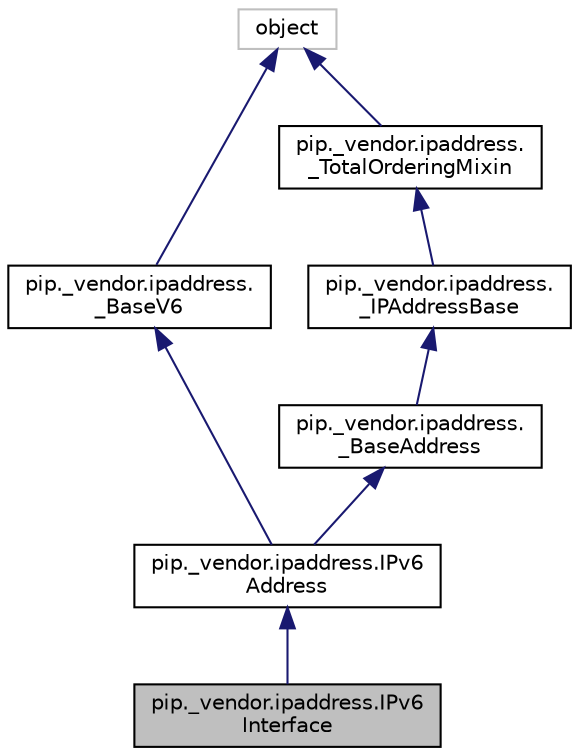 digraph "pip._vendor.ipaddress.IPv6Interface"
{
  edge [fontname="Helvetica",fontsize="10",labelfontname="Helvetica",labelfontsize="10"];
  node [fontname="Helvetica",fontsize="10",shape=record];
  Node7 [label="pip._vendor.ipaddress.IPv6\lInterface",height=0.2,width=0.4,color="black", fillcolor="grey75", style="filled", fontcolor="black"];
  Node8 -> Node7 [dir="back",color="midnightblue",fontsize="10",style="solid",fontname="Helvetica"];
  Node8 [label="pip._vendor.ipaddress.IPv6\lAddress",height=0.2,width=0.4,color="black", fillcolor="white", style="filled",URL="$classpip_1_1__vendor_1_1ipaddress_1_1_i_pv6_address.html"];
  Node9 -> Node8 [dir="back",color="midnightblue",fontsize="10",style="solid",fontname="Helvetica"];
  Node9 [label="pip._vendor.ipaddress.\l_BaseV6",height=0.2,width=0.4,color="black", fillcolor="white", style="filled",URL="$classpip_1_1__vendor_1_1ipaddress_1_1___base_v6.html"];
  Node10 -> Node9 [dir="back",color="midnightblue",fontsize="10",style="solid",fontname="Helvetica"];
  Node10 [label="object",height=0.2,width=0.4,color="grey75", fillcolor="white", style="filled"];
  Node11 -> Node8 [dir="back",color="midnightblue",fontsize="10",style="solid",fontname="Helvetica"];
  Node11 [label="pip._vendor.ipaddress.\l_BaseAddress",height=0.2,width=0.4,color="black", fillcolor="white", style="filled",URL="$classpip_1_1__vendor_1_1ipaddress_1_1___base_address.html"];
  Node12 -> Node11 [dir="back",color="midnightblue",fontsize="10",style="solid",fontname="Helvetica"];
  Node12 [label="pip._vendor.ipaddress.\l_IPAddressBase",height=0.2,width=0.4,color="black", fillcolor="white", style="filled",URL="$classpip_1_1__vendor_1_1ipaddress_1_1___i_p_address_base.html"];
  Node13 -> Node12 [dir="back",color="midnightblue",fontsize="10",style="solid",fontname="Helvetica"];
  Node13 [label="pip._vendor.ipaddress.\l_TotalOrderingMixin",height=0.2,width=0.4,color="black", fillcolor="white", style="filled",URL="$classpip_1_1__vendor_1_1ipaddress_1_1___total_ordering_mixin.html"];
  Node10 -> Node13 [dir="back",color="midnightblue",fontsize="10",style="solid",fontname="Helvetica"];
}
